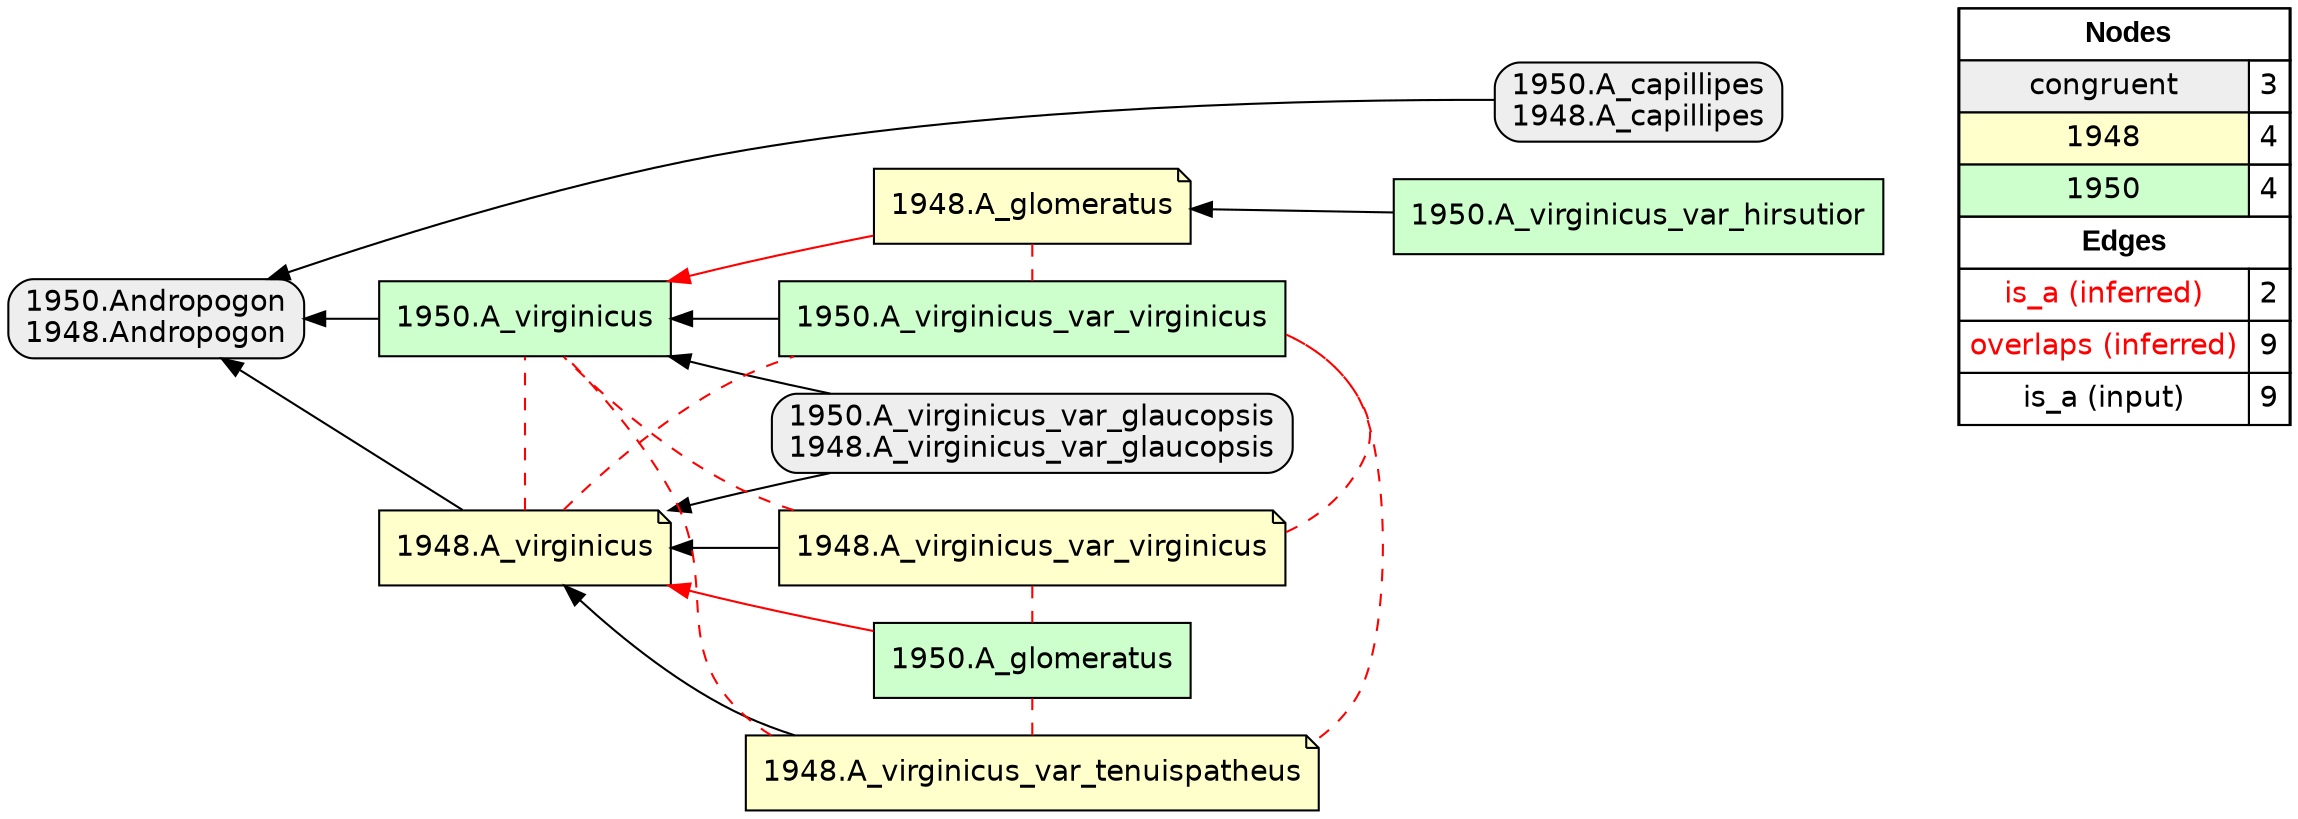 digraph{
rankdir=RL
node[shape=box style="filled,rounded" fillcolor="#EEEEEE" fontname="helvetica"] 
"1950.A_capillipes\n1948.A_capillipes"
"1950.A_virginicus_var_glaucopsis\n1948.A_virginicus_var_glaucopsis"
"1950.Andropogon\n1948.Andropogon"
node[shape=note style=filled fillcolor="#FFFFCC" fontname="helvetica"] 
"1948.A_glomeratus"
"1948.A_virginicus_var_virginicus"
"1948.A_virginicus"
"1948.A_virginicus_var_tenuispatheus"
node[shape=box style=filled fillcolor="#CCFFCC" fontname="helvetica"] 
"1950.A_virginicus_var_hirsutior"
"1950.A_virginicus_var_virginicus"
"1950.A_virginicus"
"1950.A_glomeratus"
edge[arrowhead=normal style=solid color="#FF0000" constraint=true penwidth=1]
"1948.A_glomeratus" -> "1950.A_virginicus"
"1950.A_glomeratus" -> "1948.A_virginicus"
edge[arrowhead=none style=dashed color="#FF0000" constraint=false penwidth=1]
"1948.A_glomeratus" -> "1950.A_virginicus_var_virginicus"
"1948.A_virginicus_var_virginicus" -> "1950.A_virginicus"
"1948.A_virginicus" -> "1950.A_virginicus"
"1948.A_virginicus_var_virginicus" -> "1950.A_glomeratus"
"1948.A_virginicus_var_tenuispatheus" -> "1950.A_virginicus_var_virginicus"
"1948.A_virginicus_var_tenuispatheus" -> "1950.A_virginicus"
"1948.A_virginicus_var_tenuispatheus" -> "1950.A_glomeratus"
"1948.A_virginicus" -> "1950.A_virginicus_var_virginicus"
"1948.A_virginicus_var_virginicus" -> "1950.A_virginicus_var_virginicus"
edge[arrowhead=normal style=dotted color="#000000" constraint=true penwidth=1]
edge[arrowhead=normal style=solid color="#000000" constraint=true penwidth=1]
"1948.A_virginicus" -> "1950.Andropogon\n1948.Andropogon"
"1950.A_virginicus_var_hirsutior" -> "1948.A_glomeratus"
"1950.A_virginicus_var_glaucopsis\n1948.A_virginicus_var_glaucopsis" -> "1950.A_virginicus"
"1950.A_virginicus_var_glaucopsis\n1948.A_virginicus_var_glaucopsis" -> "1948.A_virginicus"
"1948.A_virginicus_var_tenuispatheus" -> "1948.A_virginicus"
"1950.A_capillipes\n1948.A_capillipes" -> "1950.Andropogon\n1948.Andropogon"
"1950.A_virginicus" -> "1950.Andropogon\n1948.Andropogon"
"1948.A_virginicus_var_virginicus" -> "1948.A_virginicus"
"1950.A_virginicus_var_virginicus" -> "1950.A_virginicus"
node[shape=box] 
{rank=source Legend [fillcolor= white margin=0 label=< 
 <TABLE BORDER="0" CELLBORDER="1" CELLSPACING="0" CELLPADDING="4"> 
<TR> <TD COLSPAN="2"><font face="Arial Black"> Nodes</font></TD> </TR> 
<TR> 
 <TD bgcolor="#EEEEEE" fontname="helvetica">congruent</TD> 
 <TD>3</TD> 
 </TR> 
<TR> 
 <TD bgcolor="#FFFFCC" fontname="helvetica">1948</TD> 
 <TD>4</TD> 
 </TR> 
<TR> 
 <TD bgcolor="#CCFFCC" fontname="helvetica">1950</TD> 
 <TD>4</TD> 
 </TR> 
<TR> <TD COLSPAN="2"><font face = "Arial Black"> Edges </font></TD> </TR> 
<TR> 
 <TD><font color ="#FF0000">is_a (inferred)</font></TD><TD>2</TD>
</TR>
<TR> 
 <TD><font color ="#FF0000">overlaps (inferred)</font></TD><TD>9</TD>
</TR>
<TR> 
 <TD><font color ="#000000">is_a (input)</font></TD><TD>9</TD>
</TR>
</TABLE> 
 >] } 
}